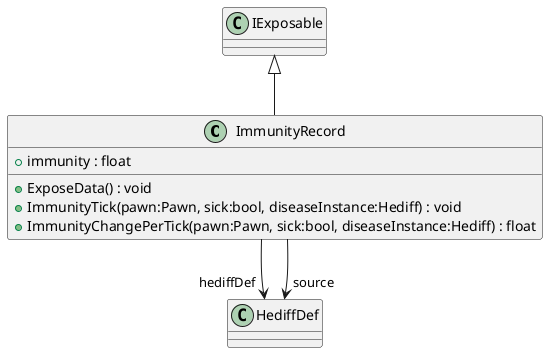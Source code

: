 @startuml
class ImmunityRecord {
    + immunity : float
    + ExposeData() : void
    + ImmunityTick(pawn:Pawn, sick:bool, diseaseInstance:Hediff) : void
    + ImmunityChangePerTick(pawn:Pawn, sick:bool, diseaseInstance:Hediff) : float
}
IExposable <|-- ImmunityRecord
ImmunityRecord --> "hediffDef" HediffDef
ImmunityRecord --> "source" HediffDef
@enduml

